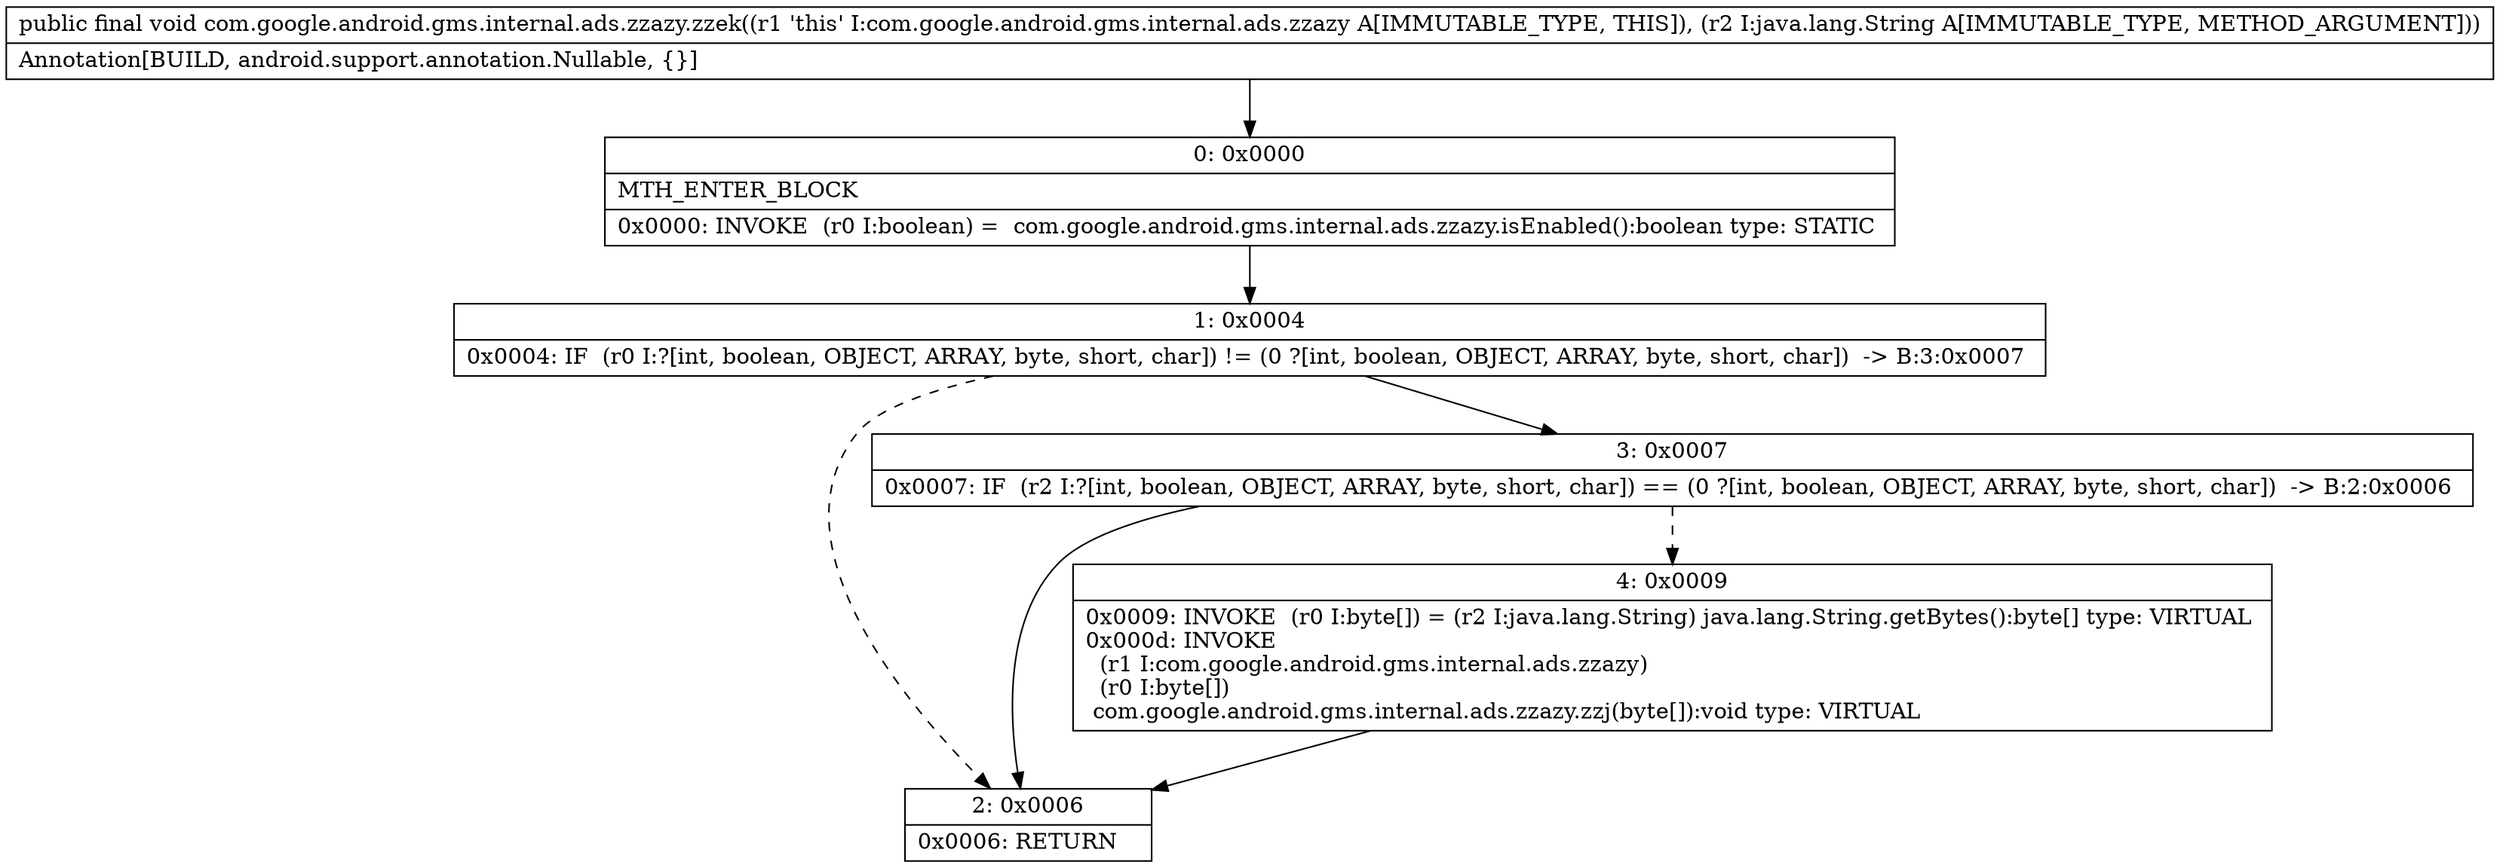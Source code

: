digraph "CFG forcom.google.android.gms.internal.ads.zzazy.zzek(Ljava\/lang\/String;)V" {
Node_0 [shape=record,label="{0\:\ 0x0000|MTH_ENTER_BLOCK\l|0x0000: INVOKE  (r0 I:boolean) =  com.google.android.gms.internal.ads.zzazy.isEnabled():boolean type: STATIC \l}"];
Node_1 [shape=record,label="{1\:\ 0x0004|0x0004: IF  (r0 I:?[int, boolean, OBJECT, ARRAY, byte, short, char]) != (0 ?[int, boolean, OBJECT, ARRAY, byte, short, char])  \-\> B:3:0x0007 \l}"];
Node_2 [shape=record,label="{2\:\ 0x0006|0x0006: RETURN   \l}"];
Node_3 [shape=record,label="{3\:\ 0x0007|0x0007: IF  (r2 I:?[int, boolean, OBJECT, ARRAY, byte, short, char]) == (0 ?[int, boolean, OBJECT, ARRAY, byte, short, char])  \-\> B:2:0x0006 \l}"];
Node_4 [shape=record,label="{4\:\ 0x0009|0x0009: INVOKE  (r0 I:byte[]) = (r2 I:java.lang.String) java.lang.String.getBytes():byte[] type: VIRTUAL \l0x000d: INVOKE  \l  (r1 I:com.google.android.gms.internal.ads.zzazy)\l  (r0 I:byte[])\l com.google.android.gms.internal.ads.zzazy.zzj(byte[]):void type: VIRTUAL \l}"];
MethodNode[shape=record,label="{public final void com.google.android.gms.internal.ads.zzazy.zzek((r1 'this' I:com.google.android.gms.internal.ads.zzazy A[IMMUTABLE_TYPE, THIS]), (r2 I:java.lang.String A[IMMUTABLE_TYPE, METHOD_ARGUMENT]))  | Annotation[BUILD, android.support.annotation.Nullable, \{\}]\l}"];
MethodNode -> Node_0;
Node_0 -> Node_1;
Node_1 -> Node_2[style=dashed];
Node_1 -> Node_3;
Node_3 -> Node_2;
Node_3 -> Node_4[style=dashed];
Node_4 -> Node_2;
}


